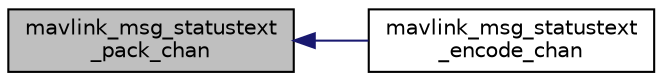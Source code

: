 digraph "mavlink_msg_statustext_pack_chan"
{
 // INTERACTIVE_SVG=YES
  edge [fontname="Helvetica",fontsize="10",labelfontname="Helvetica",labelfontsize="10"];
  node [fontname="Helvetica",fontsize="10",shape=record];
  rankdir="LR";
  Node1 [label="mavlink_msg_statustext\l_pack_chan",height=0.2,width=0.4,color="black", fillcolor="grey75", style="filled" fontcolor="black"];
  Node1 -> Node2 [dir="back",color="midnightblue",fontsize="10",style="solid",fontname="Helvetica"];
  Node2 [label="mavlink_msg_statustext\l_encode_chan",height=0.2,width=0.4,color="black", fillcolor="white", style="filled",URL="$v1_80_2common_2mavlink__msg__statustext_8h.html#a3a2ff126c715be89d6e16134f316ab06",tooltip="Encode a statustext struct on a channel. "];
}
